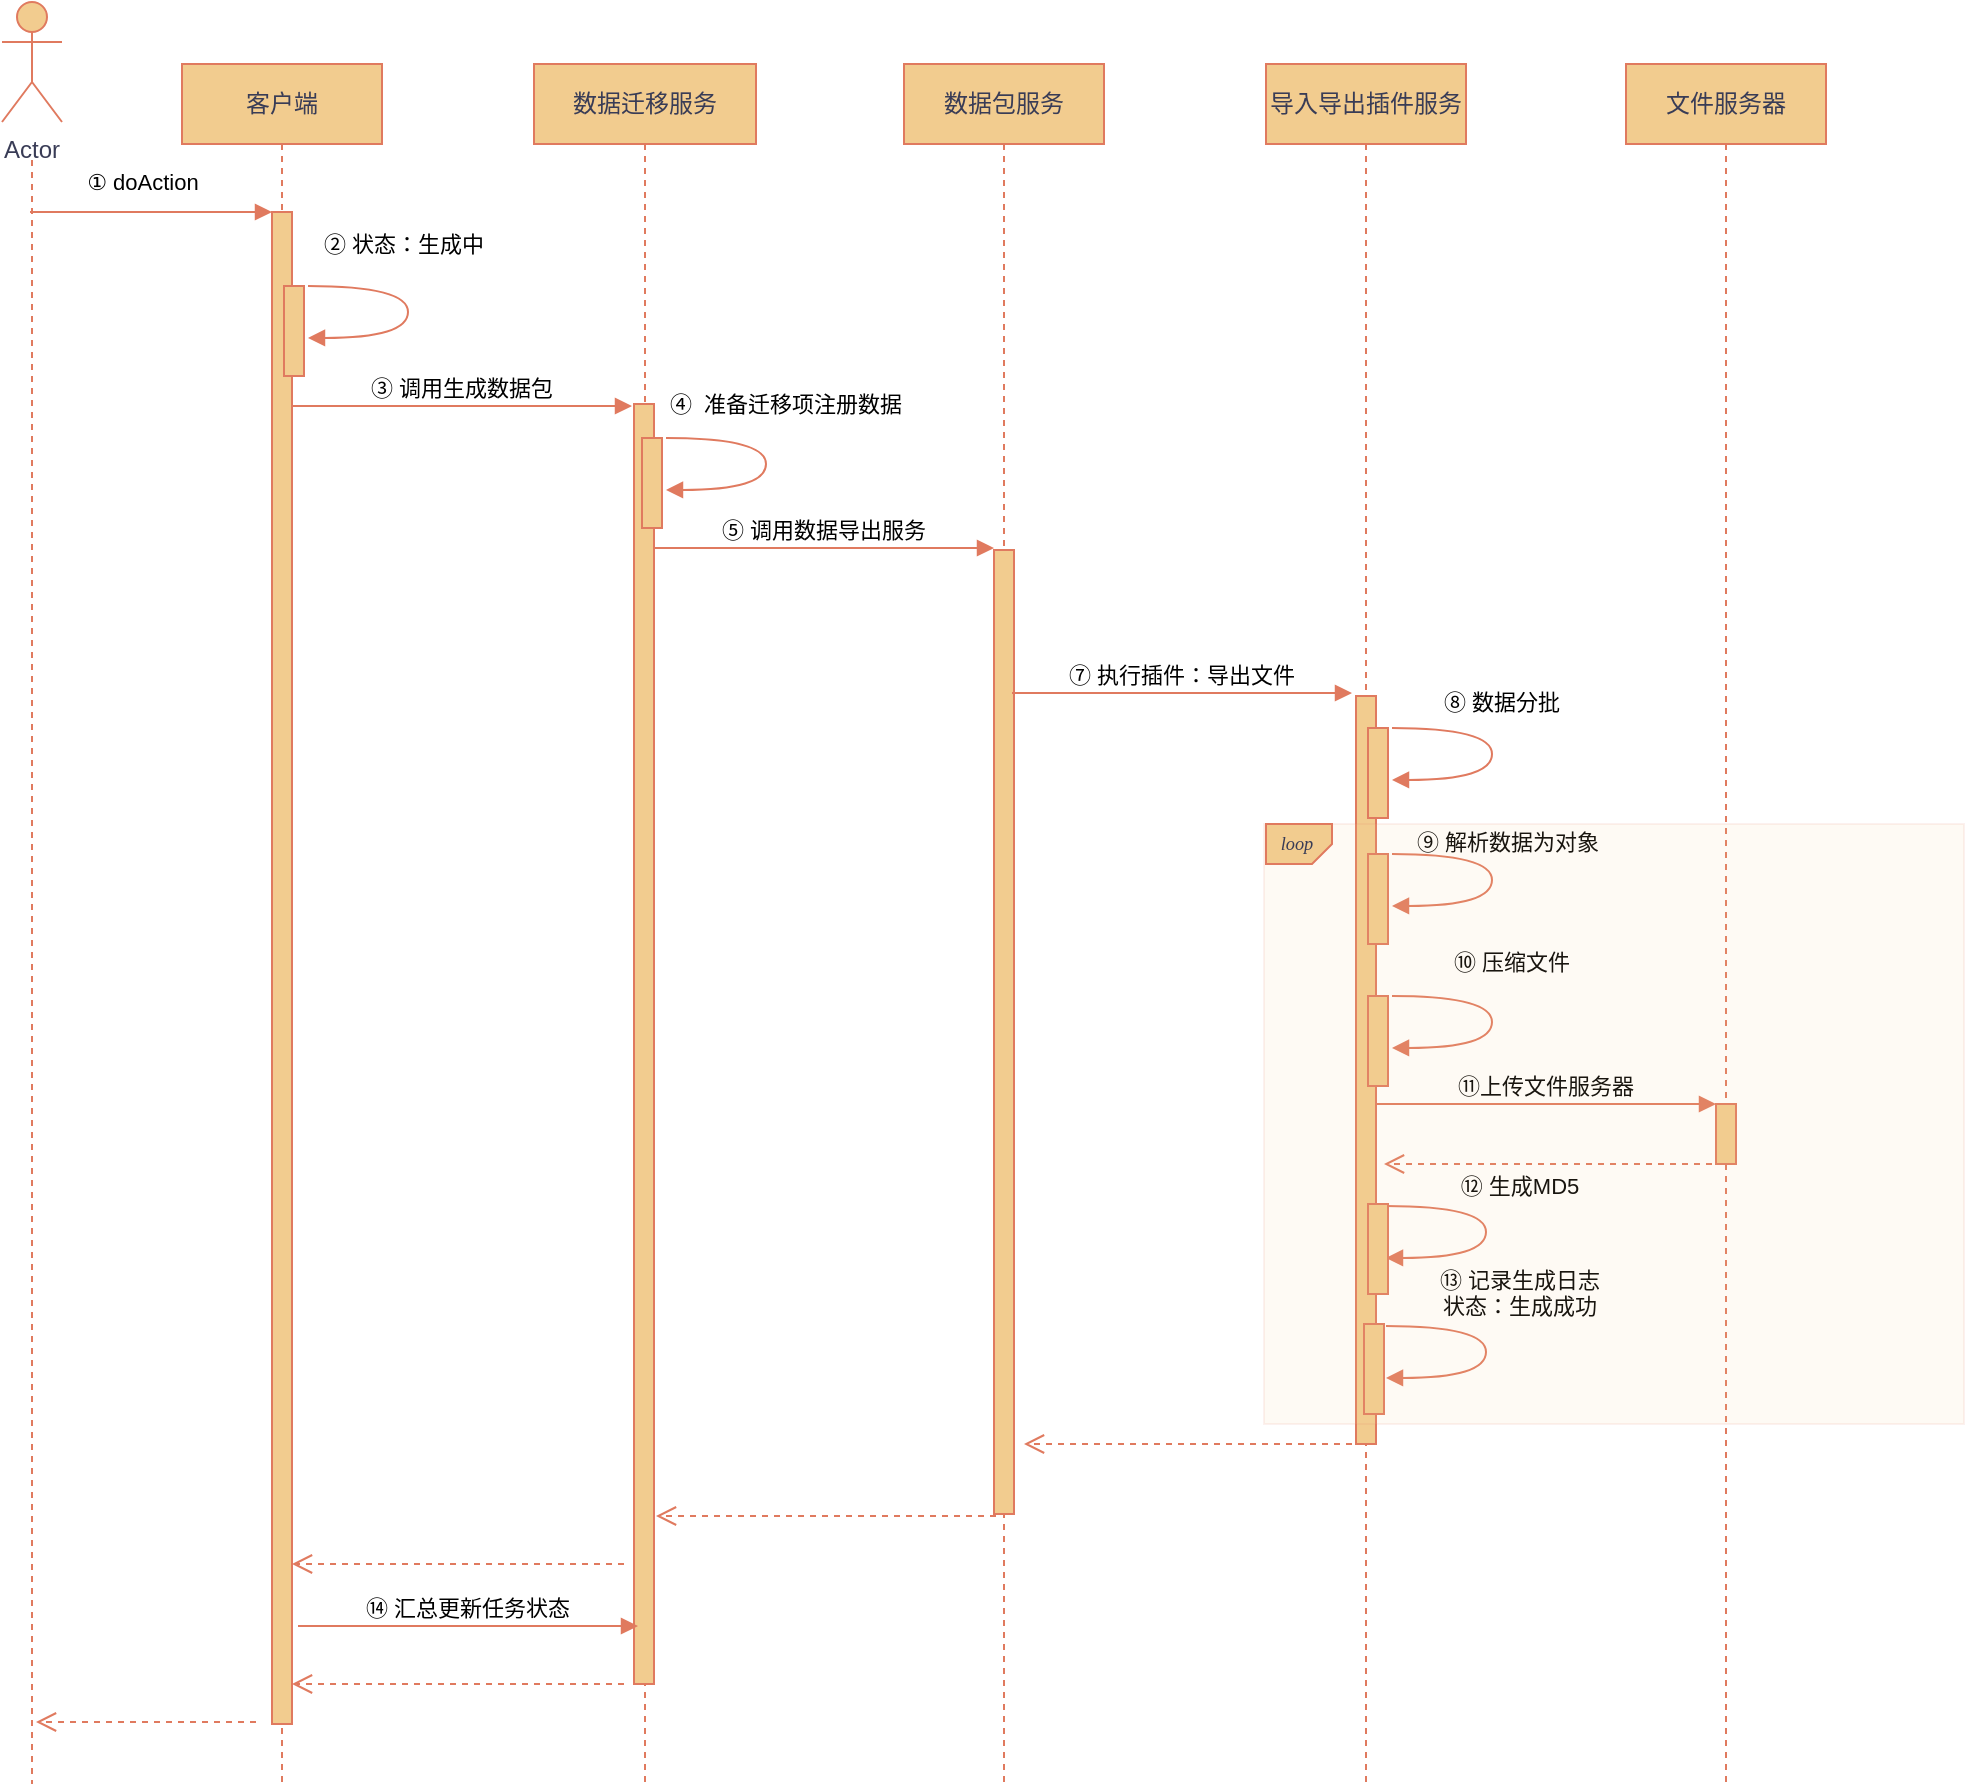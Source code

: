 <mxfile version="22.0.4" type="github">
  <diagram name="Page-1" id="2YBvvXClWsGukQMizWep">
    <mxGraphModel dx="1830" dy="800" grid="0" gridSize="10" guides="1" tooltips="1" connect="1" arrows="0" fold="1" page="0" pageScale="1" pageWidth="850" pageHeight="1100" math="0" shadow="0">
      <root>
        <mxCell id="0" />
        <mxCell id="1" parent="0" />
        <mxCell id="aM9ryv3xv72pqoxQDRHE-1" value="客户端" style="shape=umlLifeline;perimeter=lifelinePerimeter;whiteSpace=wrap;container=0;dropTarget=0;collapsible=0;recursiveResize=0;outlineConnect=0;portConstraint=eastwest;newEdgeStyle={&quot;edgeStyle&quot;:&quot;elbowEdgeStyle&quot;,&quot;elbow&quot;:&quot;vertical&quot;,&quot;curved&quot;:0,&quot;rounded&quot;:0};labelBackgroundColor=none;fillColor=#F2CC8F;strokeColor=#E07A5F;fontColor=#393C56;" parent="1" vertex="1">
          <mxGeometry x="29" y="170" width="100" height="860" as="geometry" />
        </mxCell>
        <mxCell id="aM9ryv3xv72pqoxQDRHE-2" value="" style="points=[];perimeter=orthogonalPerimeter;outlineConnect=0;targetShapes=umlLifeline;portConstraint=eastwest;newEdgeStyle={&quot;edgeStyle&quot;:&quot;elbowEdgeStyle&quot;,&quot;elbow&quot;:&quot;vertical&quot;,&quot;curved&quot;:0,&quot;rounded&quot;:0};labelBackgroundColor=none;fillColor=#F2CC8F;strokeColor=#E07A5F;fontColor=#393C56;" parent="1" vertex="1">
          <mxGeometry x="74" y="244" width="10" height="756" as="geometry" />
        </mxCell>
        <mxCell id="aM9ryv3xv72pqoxQDRHE-5" value="数据迁移服务" style="shape=umlLifeline;perimeter=lifelinePerimeter;whiteSpace=wrap;container=0;dropTarget=0;collapsible=0;recursiveResize=0;outlineConnect=0;portConstraint=eastwest;newEdgeStyle={&quot;edgeStyle&quot;:&quot;elbowEdgeStyle&quot;,&quot;elbow&quot;:&quot;vertical&quot;,&quot;curved&quot;:0,&quot;rounded&quot;:0};labelBackgroundColor=none;fillColor=#F2CC8F;strokeColor=#E07A5F;fontColor=#393C56;" parent="1" vertex="1">
          <mxGeometry x="205" y="170" width="111" height="860" as="geometry" />
        </mxCell>
        <mxCell id="aM9ryv3xv72pqoxQDRHE-7" value="③ 调用生成数据包" style="verticalAlign=bottom;endArrow=block;edgeStyle=elbowEdgeStyle;elbow=vertical;curved=0;rounded=0;labelBackgroundColor=none;strokeColor=#E07A5F;fontColor=default;" parent="1" edge="1">
          <mxGeometry relative="1" as="geometry">
            <mxPoint x="84" y="341" as="sourcePoint" />
            <Array as="points">
              <mxPoint x="169" y="341" />
            </Array>
            <mxPoint x="254" y="341" as="targetPoint" />
          </mxGeometry>
        </mxCell>
        <mxCell id="aM9ryv3xv72pqoxQDRHE-3" value="① doAction" style="verticalAlign=bottom;startArrow=none;endArrow=block;startSize=8;edgeStyle=elbowEdgeStyle;elbow=vertical;curved=0;rounded=0;startFill=0;labelBackgroundColor=none;strokeColor=#E07A5F;fontColor=default;" parent="1" target="aM9ryv3xv72pqoxQDRHE-2" edge="1">
          <mxGeometry x="-0.064" y="6" relative="1" as="geometry">
            <mxPoint x="-47" y="244" as="sourcePoint" />
            <Array as="points" />
            <mxPoint as="offset" />
          </mxGeometry>
        </mxCell>
        <mxCell id="dqEPXR2y4I70jWlFoT9I-14" value="" style="group;labelBackgroundColor=none;fontColor=#393C56;" parent="1" vertex="1" connectable="0">
          <mxGeometry x="-61" y="139" width="30" height="125" as="geometry" />
        </mxCell>
        <mxCell id="dqEPXR2y4I70jWlFoT9I-5" value="Actor" style="shape=umlActor;verticalLabelPosition=bottom;verticalAlign=top;labelBackgroundColor=none;fillColor=#F2CC8F;strokeColor=#E07A5F;fontColor=#393C56;" parent="dqEPXR2y4I70jWlFoT9I-14" vertex="1">
          <mxGeometry width="30" height="60" as="geometry" />
        </mxCell>
        <mxCell id="dqEPXR2y4I70jWlFoT9I-12" value="" style="verticalAlign=bottom;endArrow=none;dashed=1;endSize=8;edgeStyle=elbowEdgeStyle;elbow=vertical;curved=0;rounded=0;endFill=0;labelBackgroundColor=none;strokeColor=#E07A5F;fontColor=default;" parent="dqEPXR2y4I70jWlFoT9I-14" edge="1">
          <mxGeometry relative="1" as="geometry">
            <mxPoint x="15" y="891" as="targetPoint" />
            <Array as="points">
              <mxPoint x="21.5" y="125" />
              <mxPoint x="15" y="163" />
            </Array>
            <mxPoint x="15" y="79" as="sourcePoint" />
          </mxGeometry>
        </mxCell>
        <mxCell id="dqEPXR2y4I70jWlFoT9I-20" value="数据包服务" style="shape=umlLifeline;perimeter=lifelinePerimeter;whiteSpace=wrap;container=0;dropTarget=0;collapsible=0;recursiveResize=0;outlineConnect=0;portConstraint=eastwest;newEdgeStyle={&quot;edgeStyle&quot;:&quot;elbowEdgeStyle&quot;,&quot;elbow&quot;:&quot;vertical&quot;,&quot;curved&quot;:0,&quot;rounded&quot;:0};labelBackgroundColor=none;fillColor=#F2CC8F;strokeColor=#E07A5F;fontColor=#393C56;" parent="1" vertex="1">
          <mxGeometry x="390" y="170" width="100" height="860" as="geometry" />
        </mxCell>
        <mxCell id="dqEPXR2y4I70jWlFoT9I-33" value="" style="points=[];perimeter=orthogonalPerimeter;outlineConnect=0;targetShapes=umlLifeline;portConstraint=eastwest;newEdgeStyle={&quot;edgeStyle&quot;:&quot;elbowEdgeStyle&quot;,&quot;elbow&quot;:&quot;vertical&quot;,&quot;curved&quot;:0,&quot;rounded&quot;:0};labelBackgroundColor=none;fillColor=#F2CC8F;strokeColor=#E07A5F;fontColor=#393C56;" parent="dqEPXR2y4I70jWlFoT9I-20" vertex="1">
          <mxGeometry x="45" y="243" width="10" height="482" as="geometry" />
        </mxCell>
        <mxCell id="dqEPXR2y4I70jWlFoT9I-21" value="导入导出插件服务" style="shape=umlLifeline;perimeter=lifelinePerimeter;whiteSpace=wrap;container=0;dropTarget=0;collapsible=0;recursiveResize=0;outlineConnect=0;portConstraint=eastwest;newEdgeStyle={&quot;edgeStyle&quot;:&quot;elbowEdgeStyle&quot;,&quot;elbow&quot;:&quot;vertical&quot;,&quot;curved&quot;:0,&quot;rounded&quot;:0};labelBackgroundColor=none;fillColor=#F2CC8F;strokeColor=#E07A5F;fontColor=#393C56;" parent="1" vertex="1">
          <mxGeometry x="571" y="170" width="100" height="860" as="geometry" />
        </mxCell>
        <mxCell id="xVjlX6ZCD8ZEZcHUDVlv-1" value="" style="points=[];perimeter=orthogonalPerimeter;outlineConnect=0;targetShapes=umlLifeline;portConstraint=eastwest;newEdgeStyle={&quot;edgeStyle&quot;:&quot;elbowEdgeStyle&quot;,&quot;elbow&quot;:&quot;vertical&quot;,&quot;curved&quot;:0,&quot;rounded&quot;:0};labelBackgroundColor=none;fillColor=#F2CC8F;strokeColor=#E07A5F;fontColor=#393C56;" parent="dqEPXR2y4I70jWlFoT9I-21" vertex="1">
          <mxGeometry x="45" y="316" width="10" height="374" as="geometry" />
        </mxCell>
        <mxCell id="dqEPXR2y4I70jWlFoT9I-31" value="" style="points=[];perimeter=orthogonalPerimeter;outlineConnect=0;targetShapes=umlLifeline;portConstraint=eastwest;newEdgeStyle={&quot;edgeStyle&quot;:&quot;elbowEdgeStyle&quot;,&quot;elbow&quot;:&quot;vertical&quot;,&quot;curved&quot;:0,&quot;rounded&quot;:0};labelBackgroundColor=none;fillColor=#F2CC8F;strokeColor=#E07A5F;fontColor=#393C56;" parent="dqEPXR2y4I70jWlFoT9I-21" vertex="1">
          <mxGeometry x="51" y="332" width="10" height="45" as="geometry" />
        </mxCell>
        <mxCell id="dqEPXR2y4I70jWlFoT9I-32" value="⑧ 数据分批" style="verticalAlign=bottom;endArrow=block;edgeStyle=orthogonalEdgeStyle;elbow=vertical;curved=1;rounded=0;entryX=1;entryY=0.622;entryDx=0;entryDy=0;entryPerimeter=0;labelBackgroundColor=none;strokeColor=#E07A5F;fontColor=default;" parent="dqEPXR2y4I70jWlFoT9I-21" edge="1">
          <mxGeometry x="-0.206" y="6" relative="1" as="geometry">
            <mxPoint x="63" y="332" as="sourcePoint" />
            <Array as="points">
              <mxPoint x="113" y="332" />
            </Array>
            <mxPoint x="63" y="357.99" as="targetPoint" />
            <mxPoint x="-1" y="-4" as="offset" />
          </mxGeometry>
        </mxCell>
        <mxCell id="xVjlX6ZCD8ZEZcHUDVlv-3" value="" style="points=[];perimeter=orthogonalPerimeter;outlineConnect=0;targetShapes=umlLifeline;portConstraint=eastwest;newEdgeStyle={&quot;edgeStyle&quot;:&quot;elbowEdgeStyle&quot;,&quot;elbow&quot;:&quot;vertical&quot;,&quot;curved&quot;:0,&quot;rounded&quot;:0};labelBackgroundColor=none;fillColor=#F2CC8F;strokeColor=#E07A5F;fontColor=#393C56;" parent="dqEPXR2y4I70jWlFoT9I-21" vertex="1">
          <mxGeometry x="51" y="395" width="10" height="45" as="geometry" />
        </mxCell>
        <mxCell id="xVjlX6ZCD8ZEZcHUDVlv-4" value="⑨ 解析数据为对象" style="verticalAlign=bottom;endArrow=block;edgeStyle=orthogonalEdgeStyle;elbow=vertical;curved=1;rounded=0;entryX=1;entryY=0.622;entryDx=0;entryDy=0;entryPerimeter=0;labelBackgroundColor=none;strokeColor=#E07A5F;fontColor=default;" parent="dqEPXR2y4I70jWlFoT9I-21" edge="1">
          <mxGeometry x="-0.159" y="8" relative="1" as="geometry">
            <mxPoint x="63" y="395" as="sourcePoint" />
            <Array as="points">
              <mxPoint x="113" y="395" />
            </Array>
            <mxPoint x="63" y="420.99" as="targetPoint" />
            <mxPoint as="offset" />
          </mxGeometry>
        </mxCell>
        <mxCell id="xVjlX6ZCD8ZEZcHUDVlv-5" value="" style="points=[];perimeter=orthogonalPerimeter;outlineConnect=0;targetShapes=umlLifeline;portConstraint=eastwest;newEdgeStyle={&quot;edgeStyle&quot;:&quot;elbowEdgeStyle&quot;,&quot;elbow&quot;:&quot;vertical&quot;,&quot;curved&quot;:0,&quot;rounded&quot;:0};labelBackgroundColor=none;fillColor=#F2CC8F;strokeColor=#E07A5F;fontColor=#393C56;" parent="dqEPXR2y4I70jWlFoT9I-21" vertex="1">
          <mxGeometry x="51" y="466" width="10" height="45" as="geometry" />
        </mxCell>
        <mxCell id="xVjlX6ZCD8ZEZcHUDVlv-6" value="⑩ 压缩文件" style="verticalAlign=bottom;endArrow=block;edgeStyle=orthogonalEdgeStyle;elbow=vertical;curved=1;rounded=0;entryX=1;entryY=0.622;entryDx=0;entryDy=0;entryPerimeter=0;labelBackgroundColor=none;strokeColor=#E07A5F;fontColor=default;" parent="dqEPXR2y4I70jWlFoT9I-21" edge="1">
          <mxGeometry x="-0.206" y="13" relative="1" as="geometry">
            <mxPoint x="63" y="466" as="sourcePoint" />
            <Array as="points">
              <mxPoint x="113" y="466" />
            </Array>
            <mxPoint x="63" y="491.99" as="targetPoint" />
            <mxPoint x="-3" y="-8" as="offset" />
          </mxGeometry>
        </mxCell>
        <mxCell id="dqEPXR2y4I70jWlFoT9I-23" value="" style="points=[];perimeter=orthogonalPerimeter;outlineConnect=0;targetShapes=umlLifeline;portConstraint=eastwest;newEdgeStyle={&quot;edgeStyle&quot;:&quot;elbowEdgeStyle&quot;,&quot;elbow&quot;:&quot;vertical&quot;,&quot;curved&quot;:0,&quot;rounded&quot;:0};labelBackgroundColor=none;fillColor=#F2CC8F;strokeColor=#E07A5F;fontColor=#393C56;" parent="1" vertex="1">
          <mxGeometry x="80" y="281" width="10" height="45" as="geometry" />
        </mxCell>
        <mxCell id="dqEPXR2y4I70jWlFoT9I-24" value="② 状态：生成中" style="verticalAlign=bottom;endArrow=block;edgeStyle=orthogonalEdgeStyle;elbow=vertical;curved=1;rounded=0;entryX=1;entryY=0.622;entryDx=0;entryDy=0;entryPerimeter=0;labelBackgroundColor=none;strokeColor=#E07A5F;fontColor=default;" parent="1" edge="1">
          <mxGeometry x="-0.238" y="12" relative="1" as="geometry">
            <mxPoint x="92" y="281" as="sourcePoint" />
            <Array as="points">
              <mxPoint x="142" y="281" />
            </Array>
            <mxPoint x="92" y="306.99" as="targetPoint" />
            <mxPoint as="offset" />
          </mxGeometry>
        </mxCell>
        <mxCell id="dqEPXR2y4I70jWlFoT9I-30" value="⑤ 调用数据导出服务" style="verticalAlign=bottom;endArrow=block;edgeStyle=elbowEdgeStyle;elbow=vertical;curved=0;rounded=0;labelBackgroundColor=none;strokeColor=#E07A5F;fontColor=default;" parent="1" edge="1">
          <mxGeometry relative="1" as="geometry">
            <mxPoint x="265" y="412" as="sourcePoint" />
            <Array as="points">
              <mxPoint x="350" y="412" />
            </Array>
            <mxPoint x="435" y="412" as="targetPoint" />
          </mxGeometry>
        </mxCell>
        <mxCell id="dqEPXR2y4I70jWlFoT9I-34" value="⑦ 执行插件：导出文件" style="verticalAlign=bottom;endArrow=block;edgeStyle=elbowEdgeStyle;elbow=vertical;curved=0;rounded=0;labelBackgroundColor=none;strokeColor=#E07A5F;fontColor=default;" parent="1" edge="1">
          <mxGeometry relative="1" as="geometry">
            <mxPoint x="444" y="484.5" as="sourcePoint" />
            <Array as="points">
              <mxPoint x="529" y="484.5" />
            </Array>
            <mxPoint x="614" y="484.5" as="targetPoint" />
          </mxGeometry>
        </mxCell>
        <mxCell id="xVjlX6ZCD8ZEZcHUDVlv-17" value="文件服务器" style="shape=umlLifeline;perimeter=lifelinePerimeter;whiteSpace=wrap;container=0;dropTarget=0;collapsible=0;recursiveResize=0;outlineConnect=0;portConstraint=eastwest;newEdgeStyle={&quot;edgeStyle&quot;:&quot;elbowEdgeStyle&quot;,&quot;elbow&quot;:&quot;vertical&quot;,&quot;curved&quot;:0,&quot;rounded&quot;:0};labelBackgroundColor=none;fillColor=#F2CC8F;strokeColor=#E07A5F;fontColor=#393C56;" parent="1" vertex="1">
          <mxGeometry x="751" y="170" width="100" height="860" as="geometry" />
        </mxCell>
        <mxCell id="xVjlX6ZCD8ZEZcHUDVlv-18" value="" style="points=[];perimeter=orthogonalPerimeter;outlineConnect=0;targetShapes=umlLifeline;portConstraint=eastwest;newEdgeStyle={&quot;edgeStyle&quot;:&quot;elbowEdgeStyle&quot;,&quot;elbow&quot;:&quot;vertical&quot;,&quot;curved&quot;:0,&quot;rounded&quot;:0};labelBackgroundColor=none;fillColor=#F2CC8F;strokeColor=#E07A5F;fontColor=#393C56;" parent="xVjlX6ZCD8ZEZcHUDVlv-17" vertex="1">
          <mxGeometry x="45" y="520" width="10" height="30" as="geometry" />
        </mxCell>
        <mxCell id="xVjlX6ZCD8ZEZcHUDVlv-25" value="⑪上传文件服务器" style="verticalAlign=bottom;endArrow=block;edgeStyle=elbowEdgeStyle;elbow=vertical;curved=0;rounded=0;labelBackgroundColor=none;strokeColor=#E07A5F;fontColor=default;" parent="1" source="xVjlX6ZCD8ZEZcHUDVlv-1" target="xVjlX6ZCD8ZEZcHUDVlv-18" edge="1">
          <mxGeometry relative="1" as="geometry">
            <mxPoint x="640" y="690" as="sourcePoint" />
            <Array as="points">
              <mxPoint x="705" y="690" />
            </Array>
            <mxPoint x="790" y="690" as="targetPoint" />
            <mxPoint as="offset" />
          </mxGeometry>
        </mxCell>
        <mxCell id="xVjlX6ZCD8ZEZcHUDVlv-26" value="" style="verticalAlign=bottom;endArrow=open;dashed=1;endSize=8;edgeStyle=elbowEdgeStyle;elbow=vertical;curved=0;rounded=0;labelBackgroundColor=none;strokeColor=#E07A5F;fontColor=default;" parent="1" edge="1">
          <mxGeometry relative="1" as="geometry">
            <mxPoint x="630" y="720" as="targetPoint" />
            <Array as="points" />
            <mxPoint x="800" y="720" as="sourcePoint" />
          </mxGeometry>
        </mxCell>
        <mxCell id="xVjlX6ZCD8ZEZcHUDVlv-47" value="" style="group;labelBackgroundColor=none;fontColor=#393C56;" parent="1" vertex="1" connectable="0">
          <mxGeometry x="620" y="800" width="62" height="45" as="geometry" />
        </mxCell>
        <mxCell id="xVjlX6ZCD8ZEZcHUDVlv-48" value="" style="points=[];perimeter=orthogonalPerimeter;outlineConnect=0;targetShapes=umlLifeline;portConstraint=eastwest;newEdgeStyle={&quot;edgeStyle&quot;:&quot;elbowEdgeStyle&quot;,&quot;elbow&quot;:&quot;vertical&quot;,&quot;curved&quot;:0,&quot;rounded&quot;:0};labelBackgroundColor=none;fillColor=#F2CC8F;strokeColor=#E07A5F;fontColor=#393C56;" parent="xVjlX6ZCD8ZEZcHUDVlv-47" vertex="1">
          <mxGeometry width="10" height="45" as="geometry" />
        </mxCell>
        <mxCell id="xVjlX6ZCD8ZEZcHUDVlv-49" value="" style="group;labelBackgroundColor=none;fontColor=#393C56;" parent="xVjlX6ZCD8ZEZcHUDVlv-47" vertex="1" connectable="0">
          <mxGeometry x="-2" width="64" height="45" as="geometry" />
        </mxCell>
        <mxCell id="xVjlX6ZCD8ZEZcHUDVlv-50" value="⑬ 记录生成日志&#xa;状态：生成成功" style="verticalAlign=bottom;endArrow=block;edgeStyle=orthogonalEdgeStyle;elbow=vertical;curved=1;rounded=0;entryX=1;entryY=0.622;entryDx=0;entryDy=0;entryPerimeter=0;labelBackgroundColor=none;strokeColor=#E07A5F;fontColor=default;" parent="xVjlX6ZCD8ZEZcHUDVlv-49" edge="1">
          <mxGeometry x="-0.206" y="17" relative="1" as="geometry">
            <mxPoint x="13" y="1" as="sourcePoint" />
            <Array as="points">
              <mxPoint x="63" y="1" />
            </Array>
            <mxPoint x="13" y="26.99" as="targetPoint" />
            <mxPoint y="-1" as="offset" />
          </mxGeometry>
        </mxCell>
        <mxCell id="xVjlX6ZCD8ZEZcHUDVlv-11" value="" style="group;labelBackgroundColor=none;fontColor=#393C56;" parent="1" vertex="1" connectable="0">
          <mxGeometry x="620" y="740" width="62" height="45" as="geometry" />
        </mxCell>
        <mxCell id="xVjlX6ZCD8ZEZcHUDVlv-16" value="" style="group;labelBackgroundColor=none;fontColor=#393C56;" parent="xVjlX6ZCD8ZEZcHUDVlv-11" vertex="1" connectable="0">
          <mxGeometry x="-2" width="64" height="45" as="geometry" />
        </mxCell>
        <mxCell id="xVjlX6ZCD8ZEZcHUDVlv-13" value="⑫ 生成MD5" style="verticalAlign=bottom;endArrow=block;edgeStyle=orthogonalEdgeStyle;elbow=vertical;curved=1;rounded=0;entryX=1;entryY=0.622;entryDx=0;entryDy=0;entryPerimeter=0;labelBackgroundColor=none;strokeColor=#E07A5F;fontColor=default;" parent="xVjlX6ZCD8ZEZcHUDVlv-16" edge="1">
          <mxGeometry x="-0.206" y="17" relative="1" as="geometry">
            <mxPoint x="13" y="1" as="sourcePoint" />
            <Array as="points">
              <mxPoint x="63" y="1" />
            </Array>
            <mxPoint x="13" y="26.99" as="targetPoint" />
            <mxPoint y="-1" as="offset" />
          </mxGeometry>
        </mxCell>
        <mxCell id="xVjlX6ZCD8ZEZcHUDVlv-12" value="" style="points=[];perimeter=orthogonalPerimeter;outlineConnect=0;targetShapes=umlLifeline;portConstraint=eastwest;newEdgeStyle={&quot;edgeStyle&quot;:&quot;elbowEdgeStyle&quot;,&quot;elbow&quot;:&quot;vertical&quot;,&quot;curved&quot;:0,&quot;rounded&quot;:0};labelBackgroundColor=none;fillColor=#F2CC8F;strokeColor=#E07A5F;fontColor=#393C56;" parent="xVjlX6ZCD8ZEZcHUDVlv-16" vertex="1">
          <mxGeometry x="4" width="10" height="45" as="geometry" />
        </mxCell>
        <mxCell id="xVjlX6ZCD8ZEZcHUDVlv-67" value="" style="verticalAlign=bottom;endArrow=open;dashed=1;endSize=8;edgeStyle=elbowEdgeStyle;elbow=vertical;curved=0;rounded=0;labelBackgroundColor=none;strokeColor=#E07A5F;fontColor=default;" parent="1" edge="1">
          <mxGeometry relative="1" as="geometry">
            <mxPoint x="450" y="860" as="targetPoint" />
            <Array as="points" />
            <mxPoint x="620" y="860" as="sourcePoint" />
          </mxGeometry>
        </mxCell>
        <mxCell id="aM9ryv3xv72pqoxQDRHE-6" value="" style="points=[];perimeter=orthogonalPerimeter;outlineConnect=0;targetShapes=umlLifeline;portConstraint=eastwest;newEdgeStyle={&quot;edgeStyle&quot;:&quot;elbowEdgeStyle&quot;,&quot;elbow&quot;:&quot;vertical&quot;,&quot;curved&quot;:0,&quot;rounded&quot;:0};labelBackgroundColor=none;fillColor=#F2CC8F;strokeColor=#E07A5F;fontColor=#393C56;" parent="1" vertex="1">
          <mxGeometry x="255" y="340" width="10" height="640" as="geometry" />
        </mxCell>
        <mxCell id="xVjlX6ZCD8ZEZcHUDVlv-7" value="" style="group;labelBackgroundColor=none;fontColor=#393C56;" parent="1" vertex="1" connectable="0">
          <mxGeometry x="259" y="357" width="62" height="45" as="geometry" />
        </mxCell>
        <mxCell id="dqEPXR2y4I70jWlFoT9I-28" value="" style="points=[];perimeter=orthogonalPerimeter;outlineConnect=0;targetShapes=umlLifeline;portConstraint=eastwest;newEdgeStyle={&quot;edgeStyle&quot;:&quot;elbowEdgeStyle&quot;,&quot;elbow&quot;:&quot;vertical&quot;,&quot;curved&quot;:0,&quot;rounded&quot;:0};labelBackgroundColor=none;fillColor=#F2CC8F;strokeColor=#E07A5F;fontColor=#393C56;" parent="xVjlX6ZCD8ZEZcHUDVlv-7" vertex="1">
          <mxGeometry width="10" height="45" as="geometry" />
        </mxCell>
        <mxCell id="dqEPXR2y4I70jWlFoT9I-29" value="④  准备迁移项注册数据" style="verticalAlign=bottom;endArrow=block;edgeStyle=orthogonalEdgeStyle;elbow=vertical;curved=1;rounded=0;entryX=1;entryY=0.622;entryDx=0;entryDy=0;entryPerimeter=0;labelBackgroundColor=none;strokeColor=#E07A5F;fontColor=default;" parent="xVjlX6ZCD8ZEZcHUDVlv-7" edge="1">
          <mxGeometry x="-0.206" y="13" relative="1" as="geometry">
            <mxPoint x="12" as="sourcePoint" />
            <Array as="points">
              <mxPoint x="62" />
            </Array>
            <mxPoint x="12" y="25.99" as="targetPoint" />
            <mxPoint x="-3" y="-8" as="offset" />
          </mxGeometry>
        </mxCell>
        <mxCell id="xVjlX6ZCD8ZEZcHUDVlv-79" value="" style="verticalAlign=bottom;endArrow=open;dashed=1;endSize=8;edgeStyle=elbowEdgeStyle;elbow=vertical;curved=0;rounded=0;labelBackgroundColor=none;strokeColor=#E07A5F;fontColor=default;" parent="1" edge="1" target="aM9ryv3xv72pqoxQDRHE-2">
          <mxGeometry x="-1" y="397" relative="1" as="geometry">
            <mxPoint x="90" y="920" as="targetPoint" />
            <Array as="points">
              <mxPoint x="175" y="920" />
            </Array>
            <mxPoint x="250" y="920" as="sourcePoint" />
            <mxPoint x="276" y="-111" as="offset" />
          </mxGeometry>
        </mxCell>
        <mxCell id="xVjlX6ZCD8ZEZcHUDVlv-80" value="" style="verticalAlign=bottom;endArrow=open;dashed=1;endSize=8;edgeStyle=elbowEdgeStyle;elbow=vertical;curved=0;rounded=0;labelBackgroundColor=none;strokeColor=#E07A5F;fontColor=default;" parent="1" edge="1">
          <mxGeometry relative="1" as="geometry">
            <mxPoint x="266" y="896" as="targetPoint" />
            <Array as="points" />
            <mxPoint x="436" y="896" as="sourcePoint" />
          </mxGeometry>
        </mxCell>
        <mxCell id="xVjlX6ZCD8ZEZcHUDVlv-81" value="" style="verticalAlign=bottom;endArrow=open;dashed=1;endSize=8;edgeStyle=elbowEdgeStyle;elbow=vertical;curved=0;rounded=0;labelBackgroundColor=none;strokeColor=#E07A5F;fontColor=default;" parent="1" edge="1">
          <mxGeometry x="-1" y="397" relative="1" as="geometry">
            <mxPoint x="-44" y="999" as="targetPoint" />
            <Array as="points">
              <mxPoint x="41" y="999" />
            </Array>
            <mxPoint x="66" y="999" as="sourcePoint" />
            <mxPoint x="276" y="-111" as="offset" />
          </mxGeometry>
        </mxCell>
        <mxCell id="LwEzgcBOYu-ELiEOHB5k-1" value="⑭ 汇总更新任务状态" style="verticalAlign=bottom;endArrow=block;edgeStyle=elbowEdgeStyle;elbow=vertical;curved=0;rounded=0;labelBackgroundColor=none;strokeColor=#E07A5F;fontColor=default;" edge="1" parent="1">
          <mxGeometry relative="1" as="geometry">
            <mxPoint x="87" y="951" as="sourcePoint" />
            <Array as="points">
              <mxPoint x="166" y="951" />
            </Array>
            <mxPoint x="257" y="951" as="targetPoint" />
            <mxPoint as="offset" />
          </mxGeometry>
        </mxCell>
        <mxCell id="LwEzgcBOYu-ELiEOHB5k-3" value="" style="verticalAlign=bottom;endArrow=open;dashed=1;endSize=8;edgeStyle=elbowEdgeStyle;elbow=vertical;curved=0;rounded=0;labelBackgroundColor=none;strokeColor=#E07A5F;fontColor=default;" edge="1" parent="1">
          <mxGeometry x="-1" y="397" relative="1" as="geometry">
            <mxPoint x="84" y="980" as="targetPoint" />
            <Array as="points">
              <mxPoint x="169" y="980" />
            </Array>
            <mxPoint x="250" y="980" as="sourcePoint" />
            <mxPoint x="276" y="-111" as="offset" />
          </mxGeometry>
        </mxCell>
        <mxCell id="LwEzgcBOYu-ELiEOHB5k-5" value="" style="rounded=0;whiteSpace=wrap;html=1;fillColor=#F2CC8F;strokeWidth=1;strokeColor=#E07A5F;opacity=10;labelBackgroundColor=none;fontColor=#393C56;" vertex="1" parent="1">
          <mxGeometry x="570" y="550" width="350" height="300" as="geometry" />
        </mxCell>
        <mxCell id="LwEzgcBOYu-ELiEOHB5k-7" value="" style="shape=card;whiteSpace=wrap;html=1;rotation=-180;size=10;fillColor=#F2CC8F;strokeColor=#E07A5F;labelBackgroundColor=none;fontColor=#393C56;" vertex="1" parent="1">
          <mxGeometry x="571" y="550" width="33" height="20" as="geometry" />
        </mxCell>
        <mxCell id="LwEzgcBOYu-ELiEOHB5k-10" value="&lt;pre&gt;&lt;font face=&quot;Times New Roman&quot; style=&quot;font-size: 11px;&quot;&gt;&lt;sub style=&quot;font-weight: normal;&quot;&gt;&lt;i&gt;loop&lt;/i&gt;&lt;/sub&gt;&lt;/font&gt;&lt;/pre&gt;" style="text;strokeColor=none;fillColor=none;html=1;fontSize=24;fontStyle=1;verticalAlign=middle;align=center;fontColor=#393C56;" vertex="1" parent="1">
          <mxGeometry x="571" y="546" width="30" height="11" as="geometry" />
        </mxCell>
      </root>
    </mxGraphModel>
  </diagram>
</mxfile>
